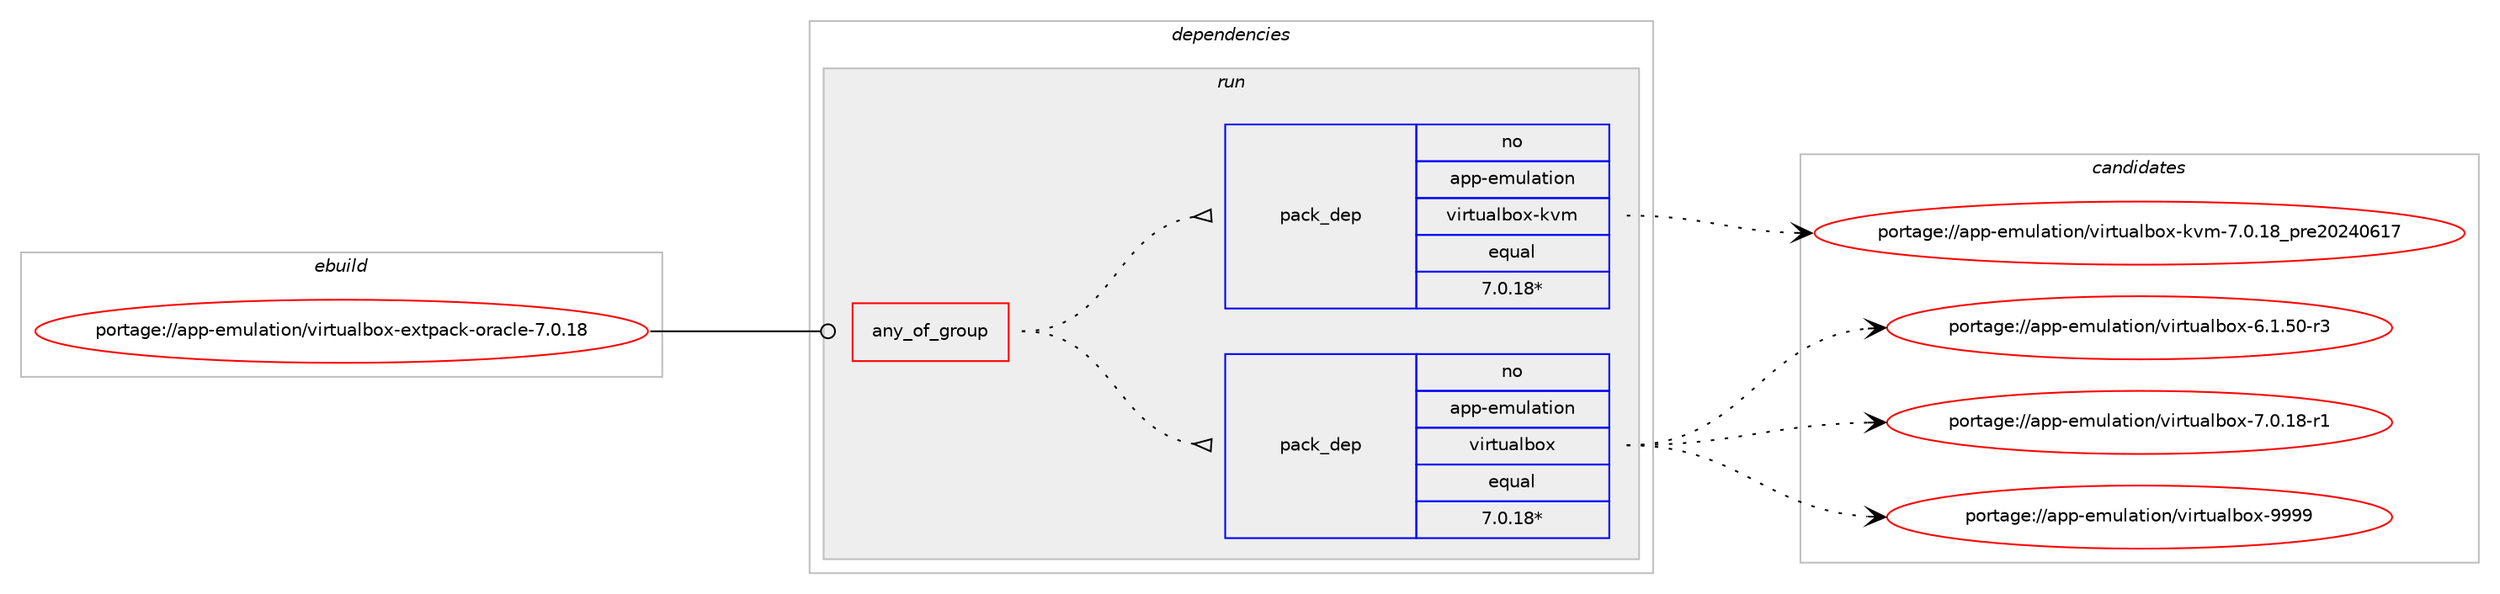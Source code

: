 digraph prolog {

# *************
# Graph options
# *************

newrank=true;
concentrate=true;
compound=true;
graph [rankdir=LR,fontname=Helvetica,fontsize=10,ranksep=1.5];#, ranksep=2.5, nodesep=0.2];
edge  [arrowhead=vee];
node  [fontname=Helvetica,fontsize=10];

# **********
# The ebuild
# **********

subgraph cluster_leftcol {
color=gray;
rank=same;
label=<<i>ebuild</i>>;
id [label="portage://app-emulation/virtualbox-extpack-oracle-7.0.18", color=red, width=4, href="../app-emulation/virtualbox-extpack-oracle-7.0.18.svg"];
}

# ****************
# The dependencies
# ****************

subgraph cluster_midcol {
color=gray;
label=<<i>dependencies</i>>;
subgraph cluster_compile {
fillcolor="#eeeeee";
style=filled;
label=<<i>compile</i>>;
}
subgraph cluster_compileandrun {
fillcolor="#eeeeee";
style=filled;
label=<<i>compile and run</i>>;
}
subgraph cluster_run {
fillcolor="#eeeeee";
style=filled;
label=<<i>run</i>>;
subgraph any265 {
dependency14784 [label=<<TABLE BORDER="0" CELLBORDER="1" CELLSPACING="0" CELLPADDING="4"><TR><TD CELLPADDING="10">any_of_group</TD></TR></TABLE>>, shape=none, color=red];subgraph pack5684 {
dependency14785 [label=<<TABLE BORDER="0" CELLBORDER="1" CELLSPACING="0" CELLPADDING="4" WIDTH="220"><TR><TD ROWSPAN="6" CELLPADDING="30">pack_dep</TD></TR><TR><TD WIDTH="110">no</TD></TR><TR><TD>app-emulation</TD></TR><TR><TD>virtualbox</TD></TR><TR><TD>equal</TD></TR><TR><TD>7.0.18*</TD></TR></TABLE>>, shape=none, color=blue];
}
dependency14784:e -> dependency14785:w [weight=20,style="dotted",arrowhead="oinv"];
subgraph pack5685 {
dependency14786 [label=<<TABLE BORDER="0" CELLBORDER="1" CELLSPACING="0" CELLPADDING="4" WIDTH="220"><TR><TD ROWSPAN="6" CELLPADDING="30">pack_dep</TD></TR><TR><TD WIDTH="110">no</TD></TR><TR><TD>app-emulation</TD></TR><TR><TD>virtualbox-kvm</TD></TR><TR><TD>equal</TD></TR><TR><TD>7.0.18*</TD></TR></TABLE>>, shape=none, color=blue];
}
dependency14784:e -> dependency14786:w [weight=20,style="dotted",arrowhead="oinv"];
}
id:e -> dependency14784:w [weight=20,style="solid",arrowhead="odot"];
}
}

# **************
# The candidates
# **************

subgraph cluster_choices {
rank=same;
color=gray;
label=<<i>candidates</i>>;

subgraph choice5684 {
color=black;
nodesep=1;
choice971121124510110911710897116105111110471181051141161179710898111120455446494653484511451 [label="portage://app-emulation/virtualbox-6.1.50-r3", color=red, width=4,href="../app-emulation/virtualbox-6.1.50-r3.svg"];
choice971121124510110911710897116105111110471181051141161179710898111120455546484649564511449 [label="portage://app-emulation/virtualbox-7.0.18-r1", color=red, width=4,href="../app-emulation/virtualbox-7.0.18-r1.svg"];
choice9711211245101109117108971161051111104711810511411611797108981111204557575757 [label="portage://app-emulation/virtualbox-9999", color=red, width=4,href="../app-emulation/virtualbox-9999.svg"];
dependency14785:e -> choice971121124510110911710897116105111110471181051141161179710898111120455446494653484511451:w [style=dotted,weight="100"];
dependency14785:e -> choice971121124510110911710897116105111110471181051141161179710898111120455546484649564511449:w [style=dotted,weight="100"];
dependency14785:e -> choice9711211245101109117108971161051111104711810511411611797108981111204557575757:w [style=dotted,weight="100"];
}
subgraph choice5685 {
color=black;
nodesep=1;
choice9711211245101109117108971161051111104711810511411611797108981111204510711810945554648464956951121141015048505248544955 [label="portage://app-emulation/virtualbox-kvm-7.0.18_pre20240617", color=red, width=4,href="../app-emulation/virtualbox-kvm-7.0.18_pre20240617.svg"];
dependency14786:e -> choice9711211245101109117108971161051111104711810511411611797108981111204510711810945554648464956951121141015048505248544955:w [style=dotted,weight="100"];
}
}

}
